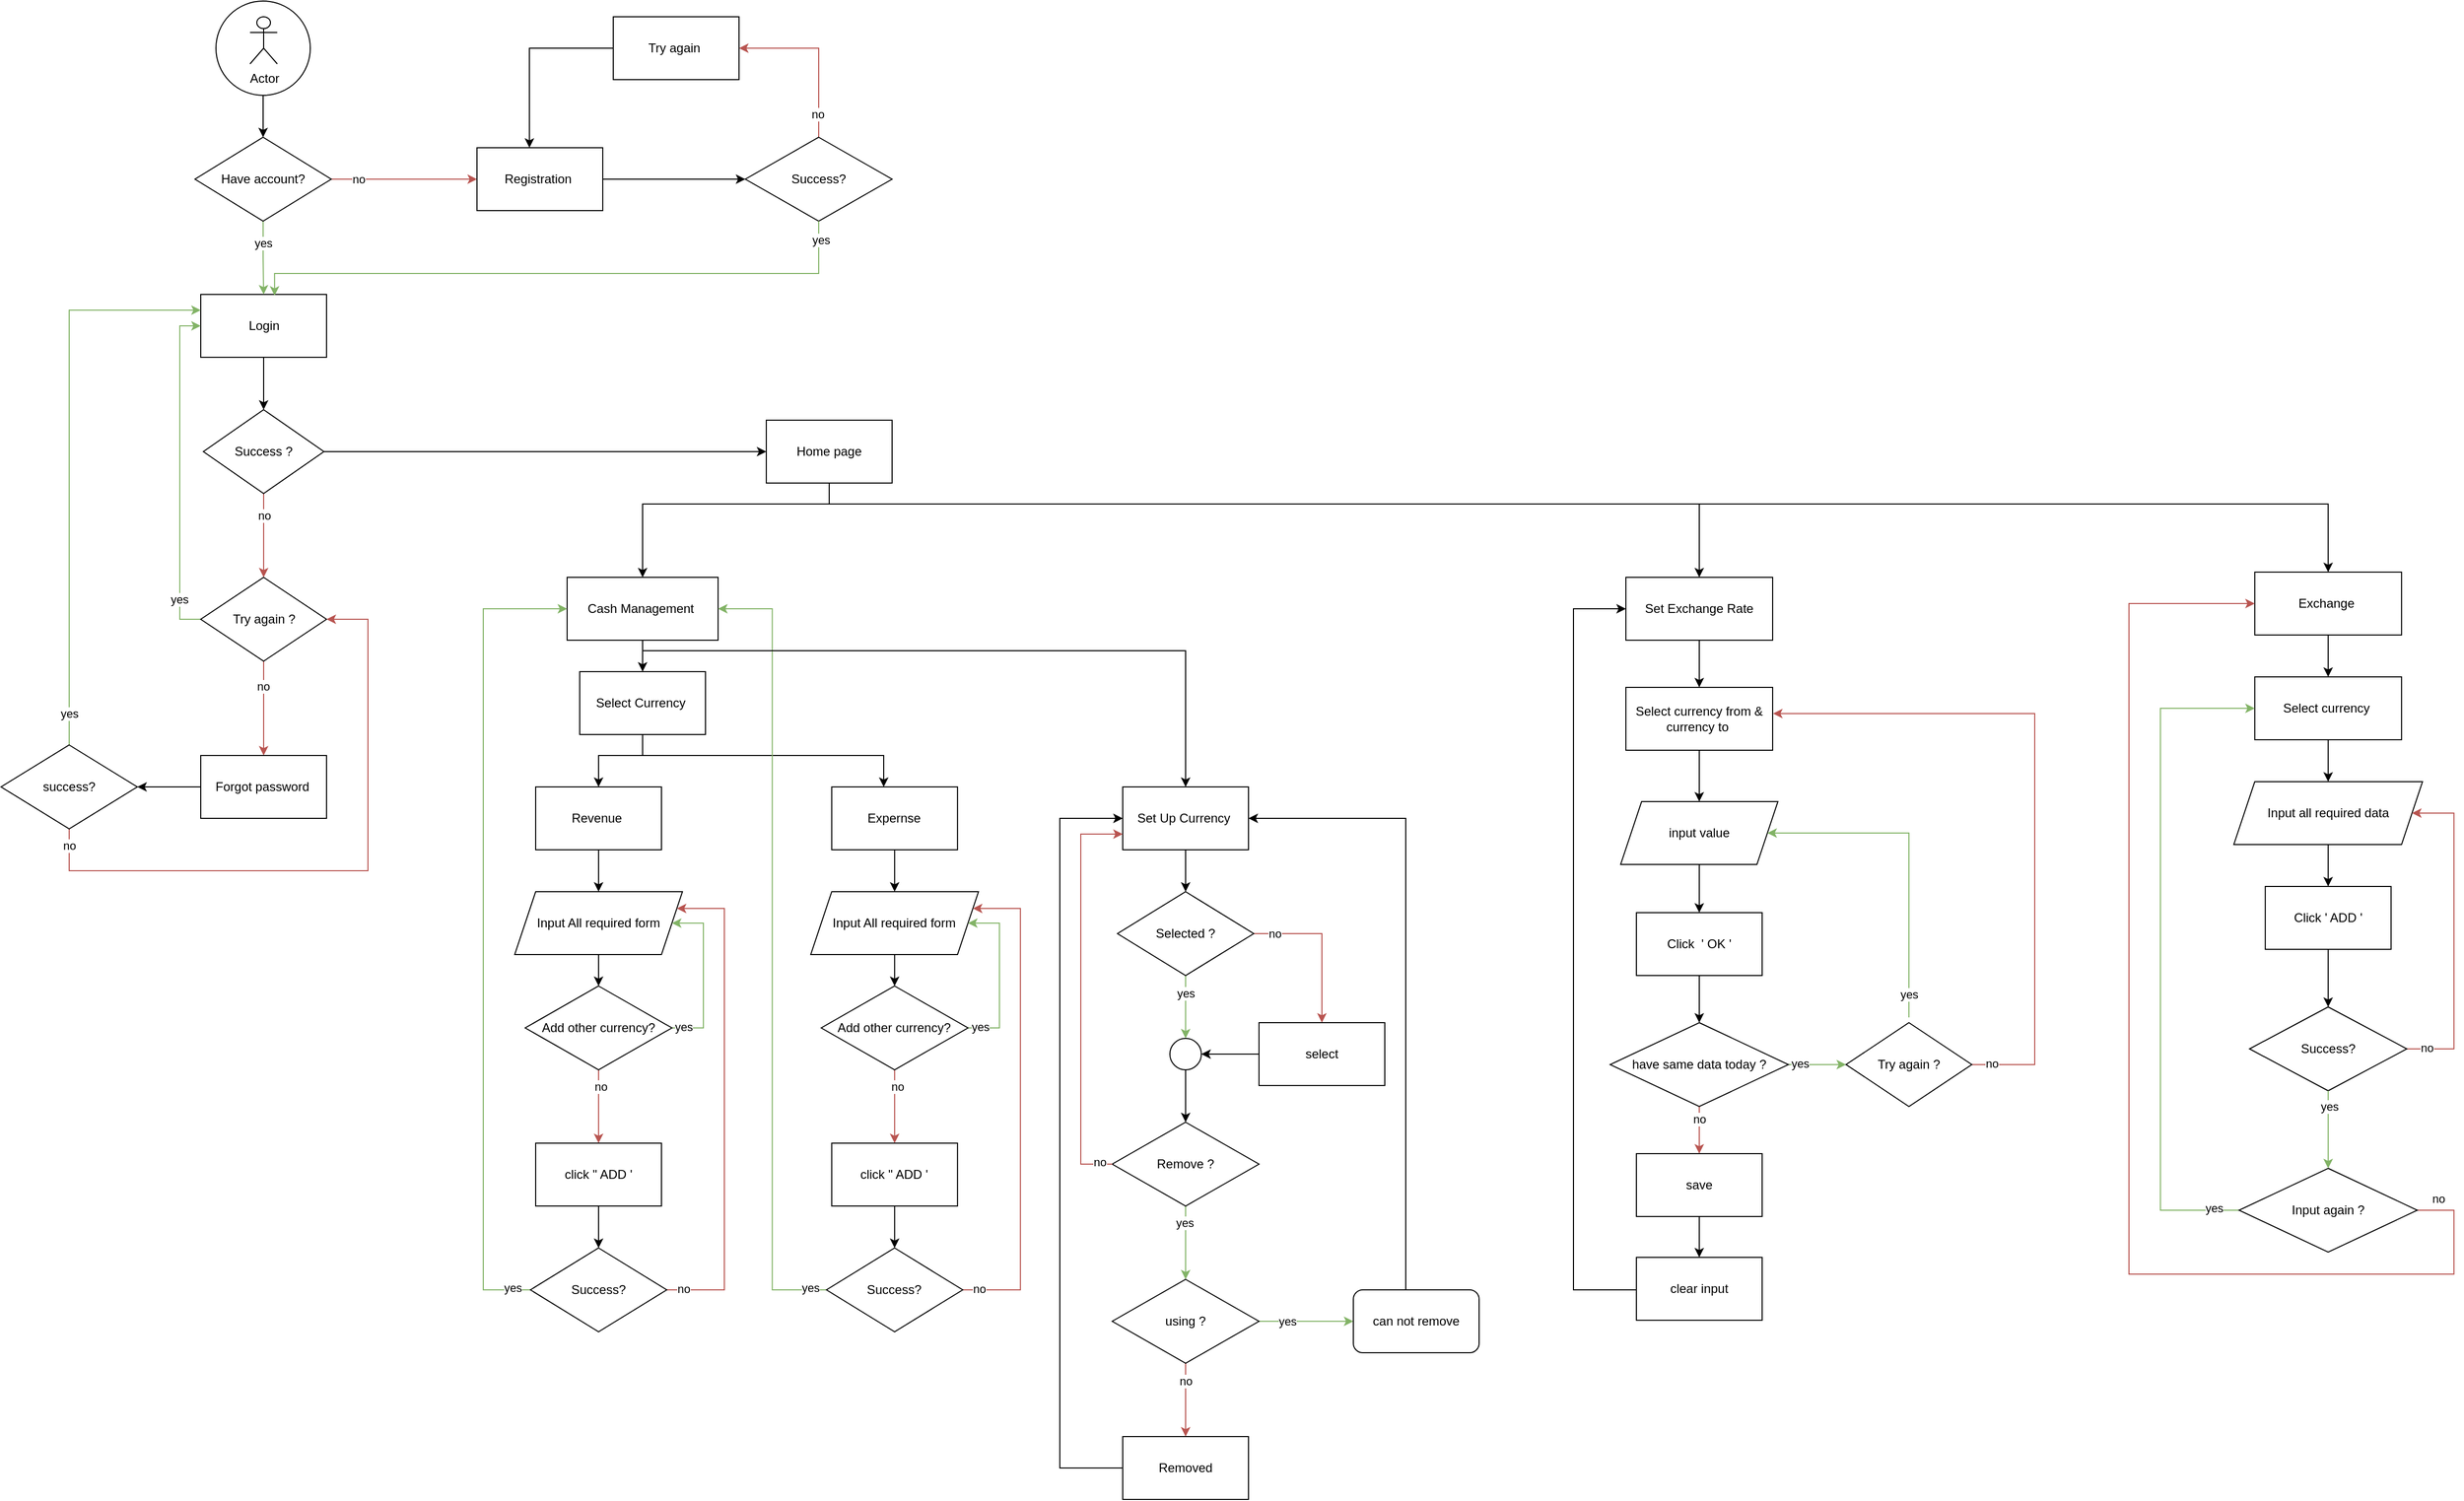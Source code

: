 <mxfile version="22.1.21" type="github">
  <diagram name="Page-1" id="sFdaFdxDaXIZGCfl0hoK">
    <mxGraphModel dx="3033" dy="1206" grid="1" gridSize="10" guides="1" tooltips="1" connect="1" arrows="1" fold="1" page="1" pageScale="1" pageWidth="827" pageHeight="1169" math="0" shadow="0">
      <root>
        <mxCell id="0" />
        <mxCell id="1" parent="0" />
        <mxCell id="cbAIEBdqqNmtDcaVRpag-26" style="edgeStyle=orthogonalEdgeStyle;rounded=0;orthogonalLoop=1;jettySize=auto;html=1;entryX=0.5;entryY=0;entryDx=0;entryDy=0;" parent="1" source="v3WD2MxnCzHF7l0SVA99-8" target="cbAIEBdqqNmtDcaVRpag-25" edge="1">
          <mxGeometry relative="1" as="geometry" />
        </mxCell>
        <mxCell id="v3WD2MxnCzHF7l0SVA99-8" value="" style="ellipse;whiteSpace=wrap;html=1;aspect=fixed;" parent="1" vertex="1">
          <mxGeometry x="45" y="60" width="90" height="90" as="geometry" />
        </mxCell>
        <mxCell id="cbAIEBdqqNmtDcaVRpag-39" style="edgeStyle=orthogonalEdgeStyle;rounded=0;orthogonalLoop=1;jettySize=auto;html=1;entryX=0.5;entryY=0;entryDx=0;entryDy=0;" parent="1" source="cbAIEBdqqNmtDcaVRpag-8" target="cbAIEBdqqNmtDcaVRpag-38" edge="1">
          <mxGeometry relative="1" as="geometry" />
        </mxCell>
        <mxCell id="cbAIEBdqqNmtDcaVRpag-8" value="Login" style="rounded=0;whiteSpace=wrap;html=1;" parent="1" vertex="1">
          <mxGeometry x="30.5" y="340" width="120" height="60" as="geometry" />
        </mxCell>
        <mxCell id="cbAIEBdqqNmtDcaVRpag-27" value="" style="edgeStyle=orthogonalEdgeStyle;rounded=0;orthogonalLoop=1;jettySize=auto;html=1;fillColor=#d5e8d4;strokeColor=#82b366;" parent="1" source="cbAIEBdqqNmtDcaVRpag-25" target="cbAIEBdqqNmtDcaVRpag-8" edge="1">
          <mxGeometry relative="1" as="geometry" />
        </mxCell>
        <mxCell id="cbAIEBdqqNmtDcaVRpag-62" value="yes" style="edgeLabel;html=1;align=center;verticalAlign=middle;resizable=0;points=[];" parent="cbAIEBdqqNmtDcaVRpag-27" vertex="1" connectable="0">
          <mxGeometry x="-0.734" relative="1" as="geometry">
            <mxPoint y="11" as="offset" />
          </mxGeometry>
        </mxCell>
        <mxCell id="cbAIEBdqqNmtDcaVRpag-29" style="edgeStyle=orthogonalEdgeStyle;rounded=0;orthogonalLoop=1;jettySize=auto;html=1;fillColor=#f8cecc;strokeColor=#b85450;" parent="1" source="cbAIEBdqqNmtDcaVRpag-25" target="cbAIEBdqqNmtDcaVRpag-28" edge="1">
          <mxGeometry relative="1" as="geometry" />
        </mxCell>
        <mxCell id="cbAIEBdqqNmtDcaVRpag-61" value="no" style="edgeLabel;html=1;align=center;verticalAlign=middle;resizable=0;points=[];" parent="cbAIEBdqqNmtDcaVRpag-29" vertex="1" connectable="0">
          <mxGeometry x="0.089" relative="1" as="geometry">
            <mxPoint x="-50" as="offset" />
          </mxGeometry>
        </mxCell>
        <mxCell id="cbAIEBdqqNmtDcaVRpag-25" value="Have account?" style="rhombus;whiteSpace=wrap;html=1;" parent="1" vertex="1">
          <mxGeometry x="25" y="190" width="130" height="80" as="geometry" />
        </mxCell>
        <mxCell id="cbAIEBdqqNmtDcaVRpag-32" style="edgeStyle=orthogonalEdgeStyle;rounded=0;orthogonalLoop=1;jettySize=auto;html=1;entryX=0;entryY=0.5;entryDx=0;entryDy=0;" parent="1" source="cbAIEBdqqNmtDcaVRpag-28" target="cbAIEBdqqNmtDcaVRpag-30" edge="1">
          <mxGeometry relative="1" as="geometry" />
        </mxCell>
        <mxCell id="cbAIEBdqqNmtDcaVRpag-28" value="Registration&amp;nbsp;" style="rounded=0;whiteSpace=wrap;html=1;" parent="1" vertex="1">
          <mxGeometry x="294" y="200" width="120" height="60" as="geometry" />
        </mxCell>
        <mxCell id="cbAIEBdqqNmtDcaVRpag-71" style="edgeStyle=orthogonalEdgeStyle;rounded=0;orthogonalLoop=1;jettySize=auto;html=1;entryX=1;entryY=0.5;entryDx=0;entryDy=0;exitX=0.5;exitY=0;exitDx=0;exitDy=0;fillColor=#f8cecc;strokeColor=#b85450;" parent="1" source="cbAIEBdqqNmtDcaVRpag-30" target="cbAIEBdqqNmtDcaVRpag-65" edge="1">
          <mxGeometry relative="1" as="geometry">
            <Array as="points">
              <mxPoint x="620" y="105" />
            </Array>
          </mxGeometry>
        </mxCell>
        <mxCell id="cbAIEBdqqNmtDcaVRpag-72" value="no" style="edgeLabel;html=1;align=center;verticalAlign=middle;resizable=0;points=[];" parent="cbAIEBdqqNmtDcaVRpag-71" vertex="1" connectable="0">
          <mxGeometry x="-0.721" y="1" relative="1" as="geometry">
            <mxPoint as="offset" />
          </mxGeometry>
        </mxCell>
        <mxCell id="cbAIEBdqqNmtDcaVRpag-30" value="Success?" style="rhombus;whiteSpace=wrap;html=1;" parent="1" vertex="1">
          <mxGeometry x="550" y="190" width="140" height="80" as="geometry" />
        </mxCell>
        <mxCell id="JdCSDH2BRABHnU54pqJm-101" style="edgeStyle=orthogonalEdgeStyle;rounded=0;orthogonalLoop=1;jettySize=auto;html=1;entryX=0.5;entryY=0;entryDx=0;entryDy=0;" parent="1" source="cbAIEBdqqNmtDcaVRpag-36" target="JdCSDH2BRABHnU54pqJm-100" edge="1">
          <mxGeometry relative="1" as="geometry">
            <Array as="points">
              <mxPoint x="630" y="540" />
              <mxPoint x="1460" y="540" />
            </Array>
          </mxGeometry>
        </mxCell>
        <mxCell id="whP2paZGUyevdQq-Gnzt-37" style="edgeStyle=orthogonalEdgeStyle;rounded=0;orthogonalLoop=1;jettySize=auto;html=1;entryX=0.5;entryY=0;entryDx=0;entryDy=0;" edge="1" parent="1" source="cbAIEBdqqNmtDcaVRpag-36" target="whP2paZGUyevdQq-Gnzt-36">
          <mxGeometry relative="1" as="geometry">
            <Array as="points">
              <mxPoint x="630" y="540" />
              <mxPoint x="2060" y="540" />
            </Array>
          </mxGeometry>
        </mxCell>
        <mxCell id="cbAIEBdqqNmtDcaVRpag-36" value="Home page" style="rounded=0;whiteSpace=wrap;html=1;" parent="1" vertex="1">
          <mxGeometry x="570" y="460" width="120" height="60" as="geometry" />
        </mxCell>
        <mxCell id="cbAIEBdqqNmtDcaVRpag-78" style="edgeStyle=orthogonalEdgeStyle;rounded=0;orthogonalLoop=1;jettySize=auto;html=1;entryX=0.5;entryY=0;entryDx=0;entryDy=0;fillColor=#f8cecc;strokeColor=#b85450;" parent="1" source="cbAIEBdqqNmtDcaVRpag-38" target="cbAIEBdqqNmtDcaVRpag-44" edge="1">
          <mxGeometry relative="1" as="geometry" />
        </mxCell>
        <mxCell id="cbAIEBdqqNmtDcaVRpag-79" value="no&lt;br&gt;" style="edgeLabel;html=1;align=center;verticalAlign=middle;resizable=0;points=[];" parent="cbAIEBdqqNmtDcaVRpag-78" vertex="1" connectable="0">
          <mxGeometry x="-0.617" y="-2" relative="1" as="geometry">
            <mxPoint x="2" y="5" as="offset" />
          </mxGeometry>
        </mxCell>
        <mxCell id="cbAIEBdqqNmtDcaVRpag-90" style="edgeStyle=orthogonalEdgeStyle;rounded=0;orthogonalLoop=1;jettySize=auto;html=1;" parent="1" source="cbAIEBdqqNmtDcaVRpag-38" target="cbAIEBdqqNmtDcaVRpag-36" edge="1">
          <mxGeometry relative="1" as="geometry" />
        </mxCell>
        <mxCell id="cbAIEBdqqNmtDcaVRpag-38" value="Success ?" style="rhombus;whiteSpace=wrap;html=1;" parent="1" vertex="1">
          <mxGeometry x="33" y="450" width="115" height="80" as="geometry" />
        </mxCell>
        <mxCell id="cbAIEBdqqNmtDcaVRpag-48" style="edgeStyle=orthogonalEdgeStyle;rounded=0;orthogonalLoop=1;jettySize=auto;html=1;entryX=0;entryY=0.5;entryDx=0;entryDy=0;exitX=0;exitY=0.5;exitDx=0;exitDy=0;fillColor=#d5e8d4;strokeColor=#82b366;" parent="1" source="cbAIEBdqqNmtDcaVRpag-44" target="cbAIEBdqqNmtDcaVRpag-8" edge="1">
          <mxGeometry relative="1" as="geometry">
            <mxPoint x="-20" y="640" as="targetPoint" />
          </mxGeometry>
        </mxCell>
        <mxCell id="cbAIEBdqqNmtDcaVRpag-82" value="yes" style="edgeLabel;html=1;align=center;verticalAlign=middle;resizable=0;points=[];" parent="cbAIEBdqqNmtDcaVRpag-48" vertex="1" connectable="0">
          <mxGeometry x="-0.659" y="-3" relative="1" as="geometry">
            <mxPoint x="-4" y="15" as="offset" />
          </mxGeometry>
        </mxCell>
        <mxCell id="cbAIEBdqqNmtDcaVRpag-50" style="edgeStyle=orthogonalEdgeStyle;rounded=0;orthogonalLoop=1;jettySize=auto;html=1;entryX=0.5;entryY=0;entryDx=0;entryDy=0;fillColor=#f8cecc;strokeColor=#b85450;" parent="1" source="cbAIEBdqqNmtDcaVRpag-44" target="cbAIEBdqqNmtDcaVRpag-49" edge="1">
          <mxGeometry relative="1" as="geometry" />
        </mxCell>
        <mxCell id="cbAIEBdqqNmtDcaVRpag-87" value="no" style="edgeLabel;html=1;align=center;verticalAlign=middle;resizable=0;points=[];" parent="cbAIEBdqqNmtDcaVRpag-50" vertex="1" connectable="0">
          <mxGeometry x="-0.479" y="-1" relative="1" as="geometry">
            <mxPoint as="offset" />
          </mxGeometry>
        </mxCell>
        <mxCell id="cbAIEBdqqNmtDcaVRpag-44" value="Try again ?" style="rhombus;whiteSpace=wrap;html=1;" parent="1" vertex="1">
          <mxGeometry x="30.5" y="610" width="120" height="80" as="geometry" />
        </mxCell>
        <mxCell id="cbAIEBdqqNmtDcaVRpag-81" style="edgeStyle=orthogonalEdgeStyle;rounded=0;orthogonalLoop=1;jettySize=auto;html=1;entryX=1;entryY=0.5;entryDx=0;entryDy=0;" parent="1" source="cbAIEBdqqNmtDcaVRpag-49" target="cbAIEBdqqNmtDcaVRpag-51" edge="1">
          <mxGeometry relative="1" as="geometry" />
        </mxCell>
        <mxCell id="cbAIEBdqqNmtDcaVRpag-49" value="Forgot password&amp;nbsp;" style="rounded=0;whiteSpace=wrap;html=1;" parent="1" vertex="1">
          <mxGeometry x="30.5" y="780" width="120" height="60" as="geometry" />
        </mxCell>
        <mxCell id="cbAIEBdqqNmtDcaVRpag-83" style="edgeStyle=orthogonalEdgeStyle;rounded=0;orthogonalLoop=1;jettySize=auto;html=1;entryX=1;entryY=0.5;entryDx=0;entryDy=0;fillColor=#f8cecc;strokeColor=#b85450;" parent="1" source="cbAIEBdqqNmtDcaVRpag-51" target="cbAIEBdqqNmtDcaVRpag-44" edge="1">
          <mxGeometry relative="1" as="geometry">
            <Array as="points">
              <mxPoint x="-95" y="890" />
              <mxPoint x="190" y="890" />
              <mxPoint x="190" y="650" />
            </Array>
          </mxGeometry>
        </mxCell>
        <mxCell id="cbAIEBdqqNmtDcaVRpag-84" value="no" style="edgeLabel;html=1;align=center;verticalAlign=middle;resizable=0;points=[];" parent="cbAIEBdqqNmtDcaVRpag-83" vertex="1" connectable="0">
          <mxGeometry x="-0.732" relative="1" as="geometry">
            <mxPoint x="-41" y="-24" as="offset" />
          </mxGeometry>
        </mxCell>
        <mxCell id="cbAIEBdqqNmtDcaVRpag-85" style="edgeStyle=orthogonalEdgeStyle;rounded=0;orthogonalLoop=1;jettySize=auto;html=1;entryX=0;entryY=0.25;entryDx=0;entryDy=0;fillColor=#d5e8d4;strokeColor=#82b366;" parent="1" source="cbAIEBdqqNmtDcaVRpag-51" target="cbAIEBdqqNmtDcaVRpag-8" edge="1">
          <mxGeometry relative="1" as="geometry">
            <Array as="points">
              <mxPoint x="-95" y="355" />
            </Array>
          </mxGeometry>
        </mxCell>
        <mxCell id="cbAIEBdqqNmtDcaVRpag-86" value="yes" style="edgeLabel;html=1;align=center;verticalAlign=middle;resizable=0;points=[];" parent="cbAIEBdqqNmtDcaVRpag-85" vertex="1" connectable="0">
          <mxGeometry x="-0.879" y="4" relative="1" as="geometry">
            <mxPoint x="4" y="2" as="offset" />
          </mxGeometry>
        </mxCell>
        <mxCell id="cbAIEBdqqNmtDcaVRpag-51" value="success?" style="rhombus;whiteSpace=wrap;html=1;" parent="1" vertex="1">
          <mxGeometry x="-160" y="770" width="130" height="80" as="geometry" />
        </mxCell>
        <mxCell id="cbAIEBdqqNmtDcaVRpag-65" value="Try again&amp;nbsp;" style="rounded=0;whiteSpace=wrap;html=1;" parent="1" vertex="1">
          <mxGeometry x="424" y="75" width="120" height="60" as="geometry" />
        </mxCell>
        <mxCell id="cbAIEBdqqNmtDcaVRpag-68" style="edgeStyle=orthogonalEdgeStyle;rounded=0;orthogonalLoop=1;jettySize=auto;html=1;entryX=0.417;entryY=0;entryDx=0;entryDy=0;entryPerimeter=0;" parent="1" source="cbAIEBdqqNmtDcaVRpag-65" target="cbAIEBdqqNmtDcaVRpag-28" edge="1">
          <mxGeometry relative="1" as="geometry" />
        </mxCell>
        <mxCell id="cbAIEBdqqNmtDcaVRpag-88" style="edgeStyle=orthogonalEdgeStyle;rounded=0;orthogonalLoop=1;jettySize=auto;html=1;entryX=0.587;entryY=0.019;entryDx=0;entryDy=0;entryPerimeter=0;fillColor=#d5e8d4;strokeColor=#82b366;" parent="1" source="cbAIEBdqqNmtDcaVRpag-30" target="cbAIEBdqqNmtDcaVRpag-8" edge="1">
          <mxGeometry relative="1" as="geometry">
            <Array as="points">
              <mxPoint x="620" y="320" />
              <mxPoint x="100" y="320" />
            </Array>
          </mxGeometry>
        </mxCell>
        <mxCell id="cbAIEBdqqNmtDcaVRpag-89" value="yes" style="edgeLabel;html=1;align=center;verticalAlign=middle;resizable=0;points=[];" parent="cbAIEBdqqNmtDcaVRpag-88" vertex="1" connectable="0">
          <mxGeometry x="-0.94" y="2" relative="1" as="geometry">
            <mxPoint as="offset" />
          </mxGeometry>
        </mxCell>
        <mxCell id="JdCSDH2BRABHnU54pqJm-3" value="Actor" style="shape=umlActor;verticalLabelPosition=bottom;verticalAlign=top;html=1;outlineConnect=0;" parent="1" vertex="1">
          <mxGeometry x="77.5" y="75" width="26" height="45" as="geometry" />
        </mxCell>
        <mxCell id="JdCSDH2BRABHnU54pqJm-9" style="edgeStyle=orthogonalEdgeStyle;rounded=0;orthogonalLoop=1;jettySize=auto;html=1;entryX=0.5;entryY=0;entryDx=0;entryDy=0;" parent="1" source="JdCSDH2BRABHnU54pqJm-4" target="JdCSDH2BRABHnU54pqJm-8" edge="1">
          <mxGeometry relative="1" as="geometry" />
        </mxCell>
        <mxCell id="JdCSDH2BRABHnU54pqJm-4" value="Cash Management&amp;nbsp;" style="rounded=0;whiteSpace=wrap;html=1;" parent="1" vertex="1">
          <mxGeometry x="380" y="610" width="144" height="60" as="geometry" />
        </mxCell>
        <mxCell id="JdCSDH2BRABHnU54pqJm-7" value="" style="edgeStyle=orthogonalEdgeStyle;rounded=0;orthogonalLoop=1;jettySize=auto;html=1;entryX=0.5;entryY=0;entryDx=0;entryDy=0;" parent="1" source="cbAIEBdqqNmtDcaVRpag-36" target="JdCSDH2BRABHnU54pqJm-4" edge="1">
          <mxGeometry relative="1" as="geometry">
            <mxPoint x="630" y="530" as="sourcePoint" />
            <mxPoint x="452.0" y="560" as="targetPoint" />
            <Array as="points">
              <mxPoint x="630" y="540" />
              <mxPoint x="452" y="540" />
            </Array>
          </mxGeometry>
        </mxCell>
        <mxCell id="JdCSDH2BRABHnU54pqJm-12" style="edgeStyle=orthogonalEdgeStyle;rounded=0;orthogonalLoop=1;jettySize=auto;html=1;entryX=0.5;entryY=0;entryDx=0;entryDy=0;" parent="1" source="JdCSDH2BRABHnU54pqJm-8" target="JdCSDH2BRABHnU54pqJm-11" edge="1">
          <mxGeometry relative="1" as="geometry">
            <Array as="points">
              <mxPoint x="452" y="780" />
              <mxPoint x="410" y="780" />
            </Array>
          </mxGeometry>
        </mxCell>
        <mxCell id="JdCSDH2BRABHnU54pqJm-47" style="edgeStyle=orthogonalEdgeStyle;rounded=0;orthogonalLoop=1;jettySize=auto;html=1;" parent="1" source="JdCSDH2BRABHnU54pqJm-8" target="JdCSDH2BRABHnU54pqJm-32" edge="1">
          <mxGeometry relative="1" as="geometry">
            <Array as="points">
              <mxPoint x="452" y="780" />
              <mxPoint x="682" y="780" />
            </Array>
          </mxGeometry>
        </mxCell>
        <mxCell id="JdCSDH2BRABHnU54pqJm-8" value="Select Currency&amp;nbsp;" style="rounded=0;whiteSpace=wrap;html=1;" parent="1" vertex="1">
          <mxGeometry x="392" y="700" width="120" height="60" as="geometry" />
        </mxCell>
        <mxCell id="JdCSDH2BRABHnU54pqJm-14" style="edgeStyle=orthogonalEdgeStyle;rounded=0;orthogonalLoop=1;jettySize=auto;html=1;" parent="1" source="JdCSDH2BRABHnU54pqJm-11" target="JdCSDH2BRABHnU54pqJm-13" edge="1">
          <mxGeometry relative="1" as="geometry" />
        </mxCell>
        <mxCell id="JdCSDH2BRABHnU54pqJm-11" value="Revenue&amp;nbsp;" style="rounded=0;whiteSpace=wrap;html=1;" parent="1" vertex="1">
          <mxGeometry x="350" y="810" width="120" height="60" as="geometry" />
        </mxCell>
        <mxCell id="JdCSDH2BRABHnU54pqJm-17" style="edgeStyle=orthogonalEdgeStyle;rounded=0;orthogonalLoop=1;jettySize=auto;html=1;entryX=0.5;entryY=0;entryDx=0;entryDy=0;" parent="1" source="JdCSDH2BRABHnU54pqJm-13" target="JdCSDH2BRABHnU54pqJm-15" edge="1">
          <mxGeometry relative="1" as="geometry" />
        </mxCell>
        <mxCell id="JdCSDH2BRABHnU54pqJm-13" value="Input All required form" style="shape=parallelogram;perimeter=parallelogramPerimeter;whiteSpace=wrap;html=1;fixedSize=1;" parent="1" vertex="1">
          <mxGeometry x="330" y="910" width="160" height="60" as="geometry" />
        </mxCell>
        <mxCell id="JdCSDH2BRABHnU54pqJm-18" style="edgeStyle=orthogonalEdgeStyle;rounded=0;orthogonalLoop=1;jettySize=auto;html=1;entryX=1;entryY=0.5;entryDx=0;entryDy=0;exitX=1;exitY=0.5;exitDx=0;exitDy=0;fillColor=#d5e8d4;strokeColor=#82b366;" parent="1" source="JdCSDH2BRABHnU54pqJm-15" target="JdCSDH2BRABHnU54pqJm-13" edge="1">
          <mxGeometry relative="1" as="geometry">
            <Array as="points">
              <mxPoint x="510" y="1040" />
              <mxPoint x="510" y="940" />
            </Array>
          </mxGeometry>
        </mxCell>
        <mxCell id="JdCSDH2BRABHnU54pqJm-19" value="yes" style="edgeLabel;html=1;align=center;verticalAlign=middle;resizable=0;points=[];" parent="JdCSDH2BRABHnU54pqJm-18" vertex="1" connectable="0">
          <mxGeometry x="-0.872" relative="1" as="geometry">
            <mxPoint x="1" y="-1" as="offset" />
          </mxGeometry>
        </mxCell>
        <mxCell id="JdCSDH2BRABHnU54pqJm-21" value="" style="edgeStyle=orthogonalEdgeStyle;rounded=0;orthogonalLoop=1;jettySize=auto;html=1;fillColor=#f8cecc;strokeColor=#b85450;" parent="1" source="JdCSDH2BRABHnU54pqJm-15" target="JdCSDH2BRABHnU54pqJm-20" edge="1">
          <mxGeometry relative="1" as="geometry" />
        </mxCell>
        <mxCell id="JdCSDH2BRABHnU54pqJm-26" value="no" style="edgeLabel;html=1;align=center;verticalAlign=middle;resizable=0;points=[];" parent="JdCSDH2BRABHnU54pqJm-21" vertex="1" connectable="0">
          <mxGeometry x="-0.546" y="2" relative="1" as="geometry">
            <mxPoint as="offset" />
          </mxGeometry>
        </mxCell>
        <mxCell id="JdCSDH2BRABHnU54pqJm-15" value="Add other currency?" style="rhombus;whiteSpace=wrap;html=1;" parent="1" vertex="1">
          <mxGeometry x="340" y="1000" width="140" height="80" as="geometry" />
        </mxCell>
        <mxCell id="JdCSDH2BRABHnU54pqJm-25" style="edgeStyle=orthogonalEdgeStyle;rounded=0;orthogonalLoop=1;jettySize=auto;html=1;entryX=0.5;entryY=0;entryDx=0;entryDy=0;" parent="1" source="JdCSDH2BRABHnU54pqJm-20" target="JdCSDH2BRABHnU54pqJm-22" edge="1">
          <mxGeometry relative="1" as="geometry" />
        </mxCell>
        <mxCell id="JdCSDH2BRABHnU54pqJm-20" value="click &quot; ADD &#39;" style="rounded=0;whiteSpace=wrap;html=1;" parent="1" vertex="1">
          <mxGeometry x="350" y="1150" width="120" height="60" as="geometry" />
        </mxCell>
        <mxCell id="JdCSDH2BRABHnU54pqJm-27" style="edgeStyle=orthogonalEdgeStyle;rounded=0;orthogonalLoop=1;jettySize=auto;html=1;entryX=1;entryY=0.25;entryDx=0;entryDy=0;fillColor=#f8cecc;strokeColor=#b85450;" parent="1" source="JdCSDH2BRABHnU54pqJm-22" target="JdCSDH2BRABHnU54pqJm-13" edge="1">
          <mxGeometry relative="1" as="geometry">
            <Array as="points">
              <mxPoint x="530" y="1290" />
              <mxPoint x="530" y="926" />
            </Array>
          </mxGeometry>
        </mxCell>
        <mxCell id="JdCSDH2BRABHnU54pqJm-28" value="no" style="edgeLabel;html=1;align=center;verticalAlign=middle;resizable=0;points=[];" parent="JdCSDH2BRABHnU54pqJm-27" vertex="1" connectable="0">
          <mxGeometry x="-0.933" y="1" relative="1" as="geometry">
            <mxPoint as="offset" />
          </mxGeometry>
        </mxCell>
        <mxCell id="JdCSDH2BRABHnU54pqJm-29" style="edgeStyle=orthogonalEdgeStyle;rounded=0;orthogonalLoop=1;jettySize=auto;html=1;entryX=0;entryY=0.5;entryDx=0;entryDy=0;fillColor=#d5e8d4;strokeColor=#82b366;" parent="1" source="JdCSDH2BRABHnU54pqJm-22" target="JdCSDH2BRABHnU54pqJm-4" edge="1">
          <mxGeometry relative="1" as="geometry">
            <Array as="points">
              <mxPoint x="300" y="1290" />
              <mxPoint x="300" y="640" />
            </Array>
            <mxPoint x="439.75" y="572.25" as="targetPoint" />
          </mxGeometry>
        </mxCell>
        <mxCell id="JdCSDH2BRABHnU54pqJm-30" value="yes" style="edgeLabel;html=1;align=center;verticalAlign=middle;resizable=0;points=[];" parent="JdCSDH2BRABHnU54pqJm-29" vertex="1" connectable="0">
          <mxGeometry x="-0.956" relative="1" as="geometry">
            <mxPoint y="-2" as="offset" />
          </mxGeometry>
        </mxCell>
        <mxCell id="JdCSDH2BRABHnU54pqJm-22" value="Success?" style="rhombus;whiteSpace=wrap;html=1;" parent="1" vertex="1">
          <mxGeometry x="345" y="1250" width="130" height="80" as="geometry" />
        </mxCell>
        <mxCell id="JdCSDH2BRABHnU54pqJm-31" style="edgeStyle=orthogonalEdgeStyle;rounded=0;orthogonalLoop=1;jettySize=auto;html=1;" parent="1" source="JdCSDH2BRABHnU54pqJm-32" target="JdCSDH2BRABHnU54pqJm-34" edge="1">
          <mxGeometry relative="1" as="geometry" />
        </mxCell>
        <mxCell id="JdCSDH2BRABHnU54pqJm-32" value="Expernse" style="rounded=0;whiteSpace=wrap;html=1;" parent="1" vertex="1">
          <mxGeometry x="632.41" y="810" width="120" height="60" as="geometry" />
        </mxCell>
        <mxCell id="JdCSDH2BRABHnU54pqJm-33" style="edgeStyle=orthogonalEdgeStyle;rounded=0;orthogonalLoop=1;jettySize=auto;html=1;entryX=0.5;entryY=0;entryDx=0;entryDy=0;" parent="1" source="JdCSDH2BRABHnU54pqJm-34" target="JdCSDH2BRABHnU54pqJm-39" edge="1">
          <mxGeometry relative="1" as="geometry" />
        </mxCell>
        <mxCell id="JdCSDH2BRABHnU54pqJm-34" value="Input All required form" style="shape=parallelogram;perimeter=parallelogramPerimeter;whiteSpace=wrap;html=1;fixedSize=1;" parent="1" vertex="1">
          <mxGeometry x="612.41" y="910" width="160" height="60" as="geometry" />
        </mxCell>
        <mxCell id="JdCSDH2BRABHnU54pqJm-35" style="edgeStyle=orthogonalEdgeStyle;rounded=0;orthogonalLoop=1;jettySize=auto;html=1;entryX=1;entryY=0.5;entryDx=0;entryDy=0;exitX=1;exitY=0.5;exitDx=0;exitDy=0;fillColor=#d5e8d4;strokeColor=#82b366;" parent="1" source="JdCSDH2BRABHnU54pqJm-39" target="JdCSDH2BRABHnU54pqJm-34" edge="1">
          <mxGeometry relative="1" as="geometry">
            <Array as="points">
              <mxPoint x="792.41" y="1040" />
              <mxPoint x="792.41" y="940" />
            </Array>
          </mxGeometry>
        </mxCell>
        <mxCell id="JdCSDH2BRABHnU54pqJm-36" value="yes" style="edgeLabel;html=1;align=center;verticalAlign=middle;resizable=0;points=[];" parent="JdCSDH2BRABHnU54pqJm-35" vertex="1" connectable="0">
          <mxGeometry x="-0.872" relative="1" as="geometry">
            <mxPoint x="1" y="-1" as="offset" />
          </mxGeometry>
        </mxCell>
        <mxCell id="JdCSDH2BRABHnU54pqJm-37" value="" style="edgeStyle=orthogonalEdgeStyle;rounded=0;orthogonalLoop=1;jettySize=auto;html=1;fillColor=#f8cecc;strokeColor=#b85450;" parent="1" source="JdCSDH2BRABHnU54pqJm-39" target="JdCSDH2BRABHnU54pqJm-41" edge="1">
          <mxGeometry relative="1" as="geometry" />
        </mxCell>
        <mxCell id="JdCSDH2BRABHnU54pqJm-38" value="no" style="edgeLabel;html=1;align=center;verticalAlign=middle;resizable=0;points=[];" parent="JdCSDH2BRABHnU54pqJm-37" vertex="1" connectable="0">
          <mxGeometry x="-0.546" y="2" relative="1" as="geometry">
            <mxPoint as="offset" />
          </mxGeometry>
        </mxCell>
        <mxCell id="JdCSDH2BRABHnU54pqJm-39" value="Add other currency?" style="rhombus;whiteSpace=wrap;html=1;" parent="1" vertex="1">
          <mxGeometry x="622.41" y="1000" width="140" height="80" as="geometry" />
        </mxCell>
        <mxCell id="JdCSDH2BRABHnU54pqJm-40" style="edgeStyle=orthogonalEdgeStyle;rounded=0;orthogonalLoop=1;jettySize=auto;html=1;entryX=0.5;entryY=0;entryDx=0;entryDy=0;" parent="1" source="JdCSDH2BRABHnU54pqJm-41" target="JdCSDH2BRABHnU54pqJm-45" edge="1">
          <mxGeometry relative="1" as="geometry" />
        </mxCell>
        <mxCell id="JdCSDH2BRABHnU54pqJm-41" value="click &quot; ADD &#39;" style="rounded=0;whiteSpace=wrap;html=1;" parent="1" vertex="1">
          <mxGeometry x="632.41" y="1150" width="120" height="60" as="geometry" />
        </mxCell>
        <mxCell id="JdCSDH2BRABHnU54pqJm-42" style="edgeStyle=orthogonalEdgeStyle;rounded=0;orthogonalLoop=1;jettySize=auto;html=1;entryX=1;entryY=0.25;entryDx=0;entryDy=0;fillColor=#f8cecc;strokeColor=#b85450;" parent="1" source="JdCSDH2BRABHnU54pqJm-45" target="JdCSDH2BRABHnU54pqJm-34" edge="1">
          <mxGeometry relative="1" as="geometry">
            <Array as="points">
              <mxPoint x="812.41" y="1290" />
              <mxPoint x="812.41" y="926" />
            </Array>
          </mxGeometry>
        </mxCell>
        <mxCell id="JdCSDH2BRABHnU54pqJm-43" value="no" style="edgeLabel;html=1;align=center;verticalAlign=middle;resizable=0;points=[];" parent="JdCSDH2BRABHnU54pqJm-42" vertex="1" connectable="0">
          <mxGeometry x="-0.933" y="1" relative="1" as="geometry">
            <mxPoint as="offset" />
          </mxGeometry>
        </mxCell>
        <mxCell id="JdCSDH2BRABHnU54pqJm-46" style="edgeStyle=orthogonalEdgeStyle;rounded=0;orthogonalLoop=1;jettySize=auto;html=1;entryX=1;entryY=0.5;entryDx=0;entryDy=0;fillColor=#d5e8d4;strokeColor=#82b366;" parent="1" source="JdCSDH2BRABHnU54pqJm-45" target="JdCSDH2BRABHnU54pqJm-4" edge="1">
          <mxGeometry relative="1" as="geometry">
            <mxPoint x="464.25" y="572.25" as="targetPoint" />
          </mxGeometry>
        </mxCell>
        <mxCell id="whP2paZGUyevdQq-Gnzt-6" value="yes" style="edgeLabel;html=1;align=center;verticalAlign=middle;resizable=0;points=[];" vertex="1" connectable="0" parent="JdCSDH2BRABHnU54pqJm-46">
          <mxGeometry x="-0.96" relative="1" as="geometry">
            <mxPoint x="-1" y="-2" as="offset" />
          </mxGeometry>
        </mxCell>
        <mxCell id="JdCSDH2BRABHnU54pqJm-45" value="Success?" style="rhombus;whiteSpace=wrap;html=1;" parent="1" vertex="1">
          <mxGeometry x="627.41" y="1250" width="130" height="80" as="geometry" />
        </mxCell>
        <mxCell id="JdCSDH2BRABHnU54pqJm-66" style="edgeStyle=orthogonalEdgeStyle;rounded=0;orthogonalLoop=1;jettySize=auto;html=1;entryX=0.5;entryY=0;entryDx=0;entryDy=0;" parent="1" source="JdCSDH2BRABHnU54pqJm-63" target="JdCSDH2BRABHnU54pqJm-65" edge="1">
          <mxGeometry relative="1" as="geometry" />
        </mxCell>
        <mxCell id="JdCSDH2BRABHnU54pqJm-63" value="Set Up Currency&amp;nbsp;" style="rounded=0;whiteSpace=wrap;html=1;" parent="1" vertex="1">
          <mxGeometry x="910.0" y="810" width="120" height="60" as="geometry" />
        </mxCell>
        <mxCell id="JdCSDH2BRABHnU54pqJm-68" style="edgeStyle=orthogonalEdgeStyle;rounded=0;orthogonalLoop=1;jettySize=auto;html=1;fillColor=#f8cecc;strokeColor=#b85450;" parent="1" source="JdCSDH2BRABHnU54pqJm-65" target="JdCSDH2BRABHnU54pqJm-67" edge="1">
          <mxGeometry relative="1" as="geometry" />
        </mxCell>
        <mxCell id="JdCSDH2BRABHnU54pqJm-69" value="no" style="edgeLabel;html=1;align=center;verticalAlign=middle;resizable=0;points=[];" parent="JdCSDH2BRABHnU54pqJm-68" vertex="1" connectable="0">
          <mxGeometry x="-0.743" relative="1" as="geometry">
            <mxPoint as="offset" />
          </mxGeometry>
        </mxCell>
        <mxCell id="JdCSDH2BRABHnU54pqJm-72" style="edgeStyle=orthogonalEdgeStyle;rounded=0;orthogonalLoop=1;jettySize=auto;html=1;fillColor=#d5e8d4;strokeColor=#82b366;" parent="1" source="JdCSDH2BRABHnU54pqJm-65" edge="1">
          <mxGeometry relative="1" as="geometry">
            <mxPoint x="970" y="1050" as="targetPoint" />
          </mxGeometry>
        </mxCell>
        <mxCell id="JdCSDH2BRABHnU54pqJm-73" value="yes" style="edgeLabel;html=1;align=center;verticalAlign=middle;resizable=0;points=[];" parent="JdCSDH2BRABHnU54pqJm-72" vertex="1" connectable="0">
          <mxGeometry x="-0.447" relative="1" as="geometry">
            <mxPoint as="offset" />
          </mxGeometry>
        </mxCell>
        <mxCell id="JdCSDH2BRABHnU54pqJm-65" value="Selected ?" style="rhombus;whiteSpace=wrap;html=1;" parent="1" vertex="1">
          <mxGeometry x="905" y="910" width="130" height="80" as="geometry" />
        </mxCell>
        <mxCell id="JdCSDH2BRABHnU54pqJm-83" style="edgeStyle=orthogonalEdgeStyle;rounded=0;orthogonalLoop=1;jettySize=auto;html=1;entryX=1;entryY=0.5;entryDx=0;entryDy=0;" parent="1" source="JdCSDH2BRABHnU54pqJm-67" target="JdCSDH2BRABHnU54pqJm-76" edge="1">
          <mxGeometry relative="1" as="geometry" />
        </mxCell>
        <mxCell id="JdCSDH2BRABHnU54pqJm-67" value="select&lt;br&gt;" style="rounded=0;whiteSpace=wrap;html=1;" parent="1" vertex="1">
          <mxGeometry x="1040" y="1035" width="120" height="60" as="geometry" />
        </mxCell>
        <mxCell id="JdCSDH2BRABHnU54pqJm-75" style="edgeStyle=orthogonalEdgeStyle;rounded=0;orthogonalLoop=1;jettySize=auto;html=1;" parent="1" source="JdCSDH2BRABHnU54pqJm-76" target="JdCSDH2BRABHnU54pqJm-74" edge="1">
          <mxGeometry relative="1" as="geometry" />
        </mxCell>
        <mxCell id="JdCSDH2BRABHnU54pqJm-89" style="edgeStyle=orthogonalEdgeStyle;rounded=0;orthogonalLoop=1;jettySize=auto;html=1;entryX=0.5;entryY=0;entryDx=0;entryDy=0;fillColor=#d5e8d4;strokeColor=#82b366;" parent="1" source="JdCSDH2BRABHnU54pqJm-74" target="JdCSDH2BRABHnU54pqJm-88" edge="1">
          <mxGeometry relative="1" as="geometry" />
        </mxCell>
        <mxCell id="JdCSDH2BRABHnU54pqJm-90" value="yes" style="edgeLabel;html=1;align=center;verticalAlign=middle;resizable=0;points=[];" parent="JdCSDH2BRABHnU54pqJm-89" vertex="1" connectable="0">
          <mxGeometry x="-0.556" y="-1" relative="1" as="geometry">
            <mxPoint as="offset" />
          </mxGeometry>
        </mxCell>
        <mxCell id="JdCSDH2BRABHnU54pqJm-74" value="Remove ?" style="rhombus;whiteSpace=wrap;html=1;" parent="1" vertex="1">
          <mxGeometry x="900" y="1130" width="140" height="80" as="geometry" />
        </mxCell>
        <mxCell id="JdCSDH2BRABHnU54pqJm-76" value="" style="ellipse;whiteSpace=wrap;html=1;aspect=fixed;" parent="1" vertex="1">
          <mxGeometry x="955" y="1050" width="30" height="30" as="geometry" />
        </mxCell>
        <mxCell id="JdCSDH2BRABHnU54pqJm-81" value="" style="edgeStyle=orthogonalEdgeStyle;rounded=0;orthogonalLoop=1;jettySize=auto;html=1;entryX=0.5;entryY=0;entryDx=0;entryDy=0;exitX=0.5;exitY=1;exitDx=0;exitDy=0;" parent="1" source="JdCSDH2BRABHnU54pqJm-4" target="JdCSDH2BRABHnU54pqJm-63" edge="1">
          <mxGeometry relative="1" as="geometry">
            <mxPoint x="524" y="640" as="sourcePoint" />
            <mxPoint x="990" y="745.5" as="targetPoint" />
            <Array as="points">
              <mxPoint x="452" y="680" />
              <mxPoint x="970" y="680" />
            </Array>
          </mxGeometry>
        </mxCell>
        <mxCell id="JdCSDH2BRABHnU54pqJm-92" style="edgeStyle=orthogonalEdgeStyle;rounded=0;orthogonalLoop=1;jettySize=auto;html=1;entryX=0.5;entryY=0;entryDx=0;entryDy=0;fillColor=#f8cecc;strokeColor=#b85450;" parent="1" source="JdCSDH2BRABHnU54pqJm-88" target="JdCSDH2BRABHnU54pqJm-91" edge="1">
          <mxGeometry relative="1" as="geometry" />
        </mxCell>
        <mxCell id="JdCSDH2BRABHnU54pqJm-93" value="no" style="edgeLabel;html=1;align=center;verticalAlign=middle;resizable=0;points=[];" parent="JdCSDH2BRABHnU54pqJm-92" vertex="1" connectable="0">
          <mxGeometry x="-0.535" relative="1" as="geometry">
            <mxPoint as="offset" />
          </mxGeometry>
        </mxCell>
        <mxCell id="JdCSDH2BRABHnU54pqJm-95" style="edgeStyle=orthogonalEdgeStyle;rounded=0;orthogonalLoop=1;jettySize=auto;html=1;entryX=0;entryY=0.5;entryDx=0;entryDy=0;fillColor=#d5e8d4;strokeColor=#82b366;" parent="1" source="JdCSDH2BRABHnU54pqJm-88" target="JdCSDH2BRABHnU54pqJm-94" edge="1">
          <mxGeometry relative="1" as="geometry" />
        </mxCell>
        <mxCell id="JdCSDH2BRABHnU54pqJm-96" value="yes" style="edgeLabel;html=1;align=center;verticalAlign=middle;resizable=0;points=[];" parent="JdCSDH2BRABHnU54pqJm-95" vertex="1" connectable="0">
          <mxGeometry x="-0.415" relative="1" as="geometry">
            <mxPoint as="offset" />
          </mxGeometry>
        </mxCell>
        <mxCell id="JdCSDH2BRABHnU54pqJm-88" value="using ?" style="rhombus;whiteSpace=wrap;html=1;" parent="1" vertex="1">
          <mxGeometry x="900" y="1280" width="140" height="80" as="geometry" />
        </mxCell>
        <mxCell id="JdCSDH2BRABHnU54pqJm-91" value="Removed" style="rounded=0;whiteSpace=wrap;html=1;" parent="1" vertex="1">
          <mxGeometry x="910" y="1430" width="120" height="60" as="geometry" />
        </mxCell>
        <mxCell id="JdCSDH2BRABHnU54pqJm-97" style="edgeStyle=orthogonalEdgeStyle;rounded=0;orthogonalLoop=1;jettySize=auto;html=1;entryX=1;entryY=0.5;entryDx=0;entryDy=0;" parent="1" source="JdCSDH2BRABHnU54pqJm-94" target="JdCSDH2BRABHnU54pqJm-63" edge="1">
          <mxGeometry relative="1" as="geometry">
            <Array as="points">
              <mxPoint x="1180" y="840" />
            </Array>
          </mxGeometry>
        </mxCell>
        <mxCell id="JdCSDH2BRABHnU54pqJm-94" value="can not remove" style="rounded=1;whiteSpace=wrap;html=1;" parent="1" vertex="1">
          <mxGeometry x="1130" y="1290" width="120" height="60" as="geometry" />
        </mxCell>
        <mxCell id="whP2paZGUyevdQq-Gnzt-10" style="edgeStyle=orthogonalEdgeStyle;rounded=0;orthogonalLoop=1;jettySize=auto;html=1;entryX=0.5;entryY=0;entryDx=0;entryDy=0;" edge="1" parent="1" source="JdCSDH2BRABHnU54pqJm-100" target="whP2paZGUyevdQq-Gnzt-8">
          <mxGeometry relative="1" as="geometry" />
        </mxCell>
        <mxCell id="JdCSDH2BRABHnU54pqJm-100" value="Set Exchange Rate" style="rounded=0;whiteSpace=wrap;html=1;" parent="1" vertex="1">
          <mxGeometry x="1390" y="610" width="140" height="60" as="geometry" />
        </mxCell>
        <mxCell id="whP2paZGUyevdQq-Gnzt-2" value="" style="edgeStyle=orthogonalEdgeStyle;rounded=0;orthogonalLoop=1;jettySize=auto;html=1;fillColor=#f8cecc;strokeColor=#b85450;entryX=0;entryY=0.75;entryDx=0;entryDy=0;" edge="1" parent="1" source="JdCSDH2BRABHnU54pqJm-74" target="JdCSDH2BRABHnU54pqJm-63">
          <mxGeometry relative="1" as="geometry">
            <mxPoint x="870" y="885" as="targetPoint" />
            <Array as="points">
              <mxPoint x="870" y="1170" />
              <mxPoint x="870" y="855" />
            </Array>
            <mxPoint x="900" y="1170" as="sourcePoint" />
          </mxGeometry>
        </mxCell>
        <mxCell id="whP2paZGUyevdQq-Gnzt-3" value="no" style="edgeLabel;html=1;align=center;verticalAlign=middle;resizable=0;points=[];" vertex="1" connectable="0" parent="whP2paZGUyevdQq-Gnzt-2">
          <mxGeometry x="-0.934" relative="1" as="geometry">
            <mxPoint y="-2" as="offset" />
          </mxGeometry>
        </mxCell>
        <mxCell id="whP2paZGUyevdQq-Gnzt-4" value="" style="edgeStyle=orthogonalEdgeStyle;rounded=0;orthogonalLoop=1;jettySize=auto;html=1;entryX=0;entryY=0.5;entryDx=0;entryDy=0;" edge="1" parent="1" source="JdCSDH2BRABHnU54pqJm-91" target="JdCSDH2BRABHnU54pqJm-63">
          <mxGeometry relative="1" as="geometry">
            <Array as="points">
              <mxPoint x="850" y="1460" />
              <mxPoint x="850" y="840" />
            </Array>
            <mxPoint x="910" y="1460" as="sourcePoint" />
            <mxPoint x="840" y="885" as="targetPoint" />
          </mxGeometry>
        </mxCell>
        <mxCell id="whP2paZGUyevdQq-Gnzt-8" value="Select currency from &amp;amp; currency to&amp;nbsp;" style="rounded=0;whiteSpace=wrap;html=1;" vertex="1" parent="1">
          <mxGeometry x="1390" y="715" width="140" height="60" as="geometry" />
        </mxCell>
        <mxCell id="whP2paZGUyevdQq-Gnzt-14" style="edgeStyle=orthogonalEdgeStyle;rounded=0;orthogonalLoop=1;jettySize=auto;html=1;" edge="1" parent="1" source="whP2paZGUyevdQq-Gnzt-9" target="whP2paZGUyevdQq-Gnzt-13">
          <mxGeometry relative="1" as="geometry" />
        </mxCell>
        <mxCell id="whP2paZGUyevdQq-Gnzt-9" value="input value" style="shape=parallelogram;perimeter=parallelogramPerimeter;whiteSpace=wrap;html=1;fixedSize=1;" vertex="1" parent="1">
          <mxGeometry x="1385" y="824" width="150" height="60" as="geometry" />
        </mxCell>
        <mxCell id="whP2paZGUyevdQq-Gnzt-12" style="edgeStyle=orthogonalEdgeStyle;rounded=0;orthogonalLoop=1;jettySize=auto;html=1;" edge="1" parent="1" source="whP2paZGUyevdQq-Gnzt-8" target="whP2paZGUyevdQq-Gnzt-9">
          <mxGeometry relative="1" as="geometry">
            <mxPoint x="1460" y="820" as="targetPoint" />
          </mxGeometry>
        </mxCell>
        <mxCell id="whP2paZGUyevdQq-Gnzt-16" style="edgeStyle=orthogonalEdgeStyle;rounded=0;orthogonalLoop=1;jettySize=auto;html=1;entryX=0.5;entryY=0;entryDx=0;entryDy=0;" edge="1" parent="1" source="whP2paZGUyevdQq-Gnzt-13" target="whP2paZGUyevdQq-Gnzt-15">
          <mxGeometry relative="1" as="geometry" />
        </mxCell>
        <mxCell id="whP2paZGUyevdQq-Gnzt-13" value="Click&amp;nbsp; &#39; OK &#39;" style="rounded=0;whiteSpace=wrap;html=1;" vertex="1" parent="1">
          <mxGeometry x="1400" y="930" width="120" height="60" as="geometry" />
        </mxCell>
        <mxCell id="whP2paZGUyevdQq-Gnzt-19" style="edgeStyle=orthogonalEdgeStyle;rounded=0;orthogonalLoop=1;jettySize=auto;html=1;entryX=0.5;entryY=0;entryDx=0;entryDy=0;fillColor=#f8cecc;strokeColor=#b85450;" edge="1" parent="1" source="whP2paZGUyevdQq-Gnzt-15" target="whP2paZGUyevdQq-Gnzt-17">
          <mxGeometry relative="1" as="geometry" />
        </mxCell>
        <mxCell id="whP2paZGUyevdQq-Gnzt-20" value="no" style="edgeLabel;html=1;align=center;verticalAlign=middle;resizable=0;points=[];" vertex="1" connectable="0" parent="whP2paZGUyevdQq-Gnzt-19">
          <mxGeometry x="-0.46" relative="1" as="geometry">
            <mxPoint as="offset" />
          </mxGeometry>
        </mxCell>
        <mxCell id="whP2paZGUyevdQq-Gnzt-26" style="edgeStyle=orthogonalEdgeStyle;rounded=0;orthogonalLoop=1;jettySize=auto;html=1;fillColor=#d5e8d4;strokeColor=#82b366;" edge="1" parent="1" source="whP2paZGUyevdQq-Gnzt-15" target="whP2paZGUyevdQq-Gnzt-25">
          <mxGeometry relative="1" as="geometry" />
        </mxCell>
        <mxCell id="whP2paZGUyevdQq-Gnzt-27" value="yes" style="edgeLabel;html=1;align=center;verticalAlign=middle;resizable=0;points=[];" vertex="1" connectable="0" parent="whP2paZGUyevdQq-Gnzt-26">
          <mxGeometry x="-0.623" y="1" relative="1" as="geometry">
            <mxPoint as="offset" />
          </mxGeometry>
        </mxCell>
        <mxCell id="whP2paZGUyevdQq-Gnzt-15" value="have same data today ?" style="rhombus;whiteSpace=wrap;html=1;" vertex="1" parent="1">
          <mxGeometry x="1375" y="1035" width="170" height="80" as="geometry" />
        </mxCell>
        <mxCell id="whP2paZGUyevdQq-Gnzt-21" style="edgeStyle=orthogonalEdgeStyle;rounded=0;orthogonalLoop=1;jettySize=auto;html=1;entryX=0;entryY=0.5;entryDx=0;entryDy=0;exitX=0;exitY=0.5;exitDx=0;exitDy=0;" edge="1" parent="1" source="whP2paZGUyevdQq-Gnzt-29" target="JdCSDH2BRABHnU54pqJm-100">
          <mxGeometry relative="1" as="geometry">
            <Array as="points">
              <mxPoint x="1400" y="1290" />
              <mxPoint x="1340" y="1290" />
              <mxPoint x="1340" y="640" />
            </Array>
          </mxGeometry>
        </mxCell>
        <mxCell id="whP2paZGUyevdQq-Gnzt-30" style="edgeStyle=orthogonalEdgeStyle;rounded=0;orthogonalLoop=1;jettySize=auto;html=1;" edge="1" parent="1" source="whP2paZGUyevdQq-Gnzt-17" target="whP2paZGUyevdQq-Gnzt-29">
          <mxGeometry relative="1" as="geometry" />
        </mxCell>
        <mxCell id="whP2paZGUyevdQq-Gnzt-17" value="save" style="rounded=0;whiteSpace=wrap;html=1;" vertex="1" parent="1">
          <mxGeometry x="1400" y="1160" width="120" height="60" as="geometry" />
        </mxCell>
        <mxCell id="whP2paZGUyevdQq-Gnzt-28" style="edgeStyle=orthogonalEdgeStyle;rounded=0;orthogonalLoop=1;jettySize=auto;html=1;entryX=1;entryY=0.5;entryDx=0;entryDy=0;fillColor=#d5e8d4;strokeColor=#82b366;" edge="1" parent="1" target="whP2paZGUyevdQq-Gnzt-9">
          <mxGeometry relative="1" as="geometry">
            <mxPoint x="1660" y="1030" as="sourcePoint" />
            <Array as="points">
              <mxPoint x="1660" y="854" />
            </Array>
          </mxGeometry>
        </mxCell>
        <mxCell id="whP2paZGUyevdQq-Gnzt-31" value="yes" style="edgeLabel;html=1;align=center;verticalAlign=middle;resizable=0;points=[];" vertex="1" connectable="0" parent="whP2paZGUyevdQq-Gnzt-28">
          <mxGeometry x="-0.859" relative="1" as="geometry">
            <mxPoint as="offset" />
          </mxGeometry>
        </mxCell>
        <mxCell id="whP2paZGUyevdQq-Gnzt-33" style="edgeStyle=orthogonalEdgeStyle;rounded=0;orthogonalLoop=1;jettySize=auto;html=1;fillColor=#f8cecc;strokeColor=#b85450;entryX=1.003;entryY=0.407;entryDx=0;entryDy=0;entryPerimeter=0;" edge="1" parent="1" source="whP2paZGUyevdQq-Gnzt-25" target="whP2paZGUyevdQq-Gnzt-8">
          <mxGeometry relative="1" as="geometry">
            <mxPoint x="1530" y="640" as="targetPoint" />
            <Array as="points">
              <mxPoint x="1780" y="1075" />
              <mxPoint x="1780" y="740" />
              <mxPoint x="1530" y="740" />
            </Array>
          </mxGeometry>
        </mxCell>
        <mxCell id="whP2paZGUyevdQq-Gnzt-34" value="no" style="edgeLabel;html=1;align=center;verticalAlign=middle;resizable=0;points=[];" vertex="1" connectable="0" parent="whP2paZGUyevdQq-Gnzt-33">
          <mxGeometry x="-0.942" y="1" relative="1" as="geometry">
            <mxPoint as="offset" />
          </mxGeometry>
        </mxCell>
        <mxCell id="whP2paZGUyevdQq-Gnzt-25" value="Try again ?" style="rhombus;whiteSpace=wrap;html=1;" vertex="1" parent="1">
          <mxGeometry x="1600" y="1035" width="120" height="80" as="geometry" />
        </mxCell>
        <mxCell id="whP2paZGUyevdQq-Gnzt-29" value="clear input" style="rounded=0;whiteSpace=wrap;html=1;" vertex="1" parent="1">
          <mxGeometry x="1400" y="1259" width="120" height="60" as="geometry" />
        </mxCell>
        <mxCell id="whP2paZGUyevdQq-Gnzt-39" style="edgeStyle=orthogonalEdgeStyle;rounded=0;orthogonalLoop=1;jettySize=auto;html=1;" edge="1" parent="1" source="whP2paZGUyevdQq-Gnzt-36" target="whP2paZGUyevdQq-Gnzt-38">
          <mxGeometry relative="1" as="geometry" />
        </mxCell>
        <mxCell id="whP2paZGUyevdQq-Gnzt-36" value="Exchange&amp;nbsp;" style="rounded=0;whiteSpace=wrap;html=1;" vertex="1" parent="1">
          <mxGeometry x="1989.92" y="605" width="140" height="60" as="geometry" />
        </mxCell>
        <mxCell id="whP2paZGUyevdQq-Gnzt-42" style="edgeStyle=orthogonalEdgeStyle;rounded=0;orthogonalLoop=1;jettySize=auto;html=1;entryX=0.5;entryY=0;entryDx=0;entryDy=0;" edge="1" parent="1" source="whP2paZGUyevdQq-Gnzt-38" target="whP2paZGUyevdQq-Gnzt-40">
          <mxGeometry relative="1" as="geometry" />
        </mxCell>
        <mxCell id="whP2paZGUyevdQq-Gnzt-38" value="Select currency&amp;nbsp;" style="rounded=0;whiteSpace=wrap;html=1;" vertex="1" parent="1">
          <mxGeometry x="1989.92" y="705" width="140" height="60" as="geometry" />
        </mxCell>
        <mxCell id="whP2paZGUyevdQq-Gnzt-44" style="edgeStyle=orthogonalEdgeStyle;rounded=0;orthogonalLoop=1;jettySize=auto;html=1;entryX=0.5;entryY=0;entryDx=0;entryDy=0;" edge="1" parent="1" source="whP2paZGUyevdQq-Gnzt-40" target="whP2paZGUyevdQq-Gnzt-43">
          <mxGeometry relative="1" as="geometry" />
        </mxCell>
        <mxCell id="whP2paZGUyevdQq-Gnzt-40" value="Input all required data" style="shape=parallelogram;perimeter=parallelogramPerimeter;whiteSpace=wrap;html=1;fixedSize=1;" vertex="1" parent="1">
          <mxGeometry x="1969.92" y="805" width="180" height="60" as="geometry" />
        </mxCell>
        <mxCell id="whP2paZGUyevdQq-Gnzt-48" style="edgeStyle=orthogonalEdgeStyle;rounded=0;orthogonalLoop=1;jettySize=auto;html=1;" edge="1" parent="1" source="whP2paZGUyevdQq-Gnzt-43" target="whP2paZGUyevdQq-Gnzt-45">
          <mxGeometry relative="1" as="geometry" />
        </mxCell>
        <mxCell id="whP2paZGUyevdQq-Gnzt-43" value="Click &#39; ADD &#39;" style="rounded=0;whiteSpace=wrap;html=1;" vertex="1" parent="1">
          <mxGeometry x="1999.92" y="905" width="120" height="60" as="geometry" />
        </mxCell>
        <mxCell id="whP2paZGUyevdQq-Gnzt-46" style="edgeStyle=orthogonalEdgeStyle;rounded=0;orthogonalLoop=1;jettySize=auto;html=1;entryX=1;entryY=0.5;entryDx=0;entryDy=0;fillColor=#f8cecc;strokeColor=#b85450;" edge="1" parent="1" source="whP2paZGUyevdQq-Gnzt-45" target="whP2paZGUyevdQq-Gnzt-40">
          <mxGeometry relative="1" as="geometry">
            <Array as="points">
              <mxPoint x="2179.92" y="1060" />
              <mxPoint x="2179.92" y="835" />
            </Array>
          </mxGeometry>
        </mxCell>
        <mxCell id="whP2paZGUyevdQq-Gnzt-47" value="no" style="edgeLabel;html=1;align=center;verticalAlign=middle;resizable=0;points=[];" vertex="1" connectable="0" parent="whP2paZGUyevdQq-Gnzt-46">
          <mxGeometry x="-0.88" y="2" relative="1" as="geometry">
            <mxPoint y="1" as="offset" />
          </mxGeometry>
        </mxCell>
        <mxCell id="whP2paZGUyevdQq-Gnzt-45" value="Success?" style="rhombus;whiteSpace=wrap;html=1;" vertex="1" parent="1">
          <mxGeometry x="1984.92" y="1020" width="150" height="80" as="geometry" />
        </mxCell>
        <mxCell id="whP2paZGUyevdQq-Gnzt-52" style="edgeStyle=orthogonalEdgeStyle;rounded=0;orthogonalLoop=1;jettySize=auto;html=1;entryX=0;entryY=0.5;entryDx=0;entryDy=0;fillColor=#d5e8d4;strokeColor=#82b366;" edge="1" parent="1" source="whP2paZGUyevdQq-Gnzt-49" target="whP2paZGUyevdQq-Gnzt-38">
          <mxGeometry relative="1" as="geometry">
            <Array as="points">
              <mxPoint x="1899.92" y="1214" />
              <mxPoint x="1899.92" y="735" />
            </Array>
          </mxGeometry>
        </mxCell>
        <mxCell id="whP2paZGUyevdQq-Gnzt-53" value="yes" style="edgeLabel;html=1;align=center;verticalAlign=middle;resizable=0;points=[];" vertex="1" connectable="0" parent="whP2paZGUyevdQq-Gnzt-52">
          <mxGeometry x="-0.839" y="-2" relative="1" as="geometry">
            <mxPoint x="28" as="offset" />
          </mxGeometry>
        </mxCell>
        <mxCell id="whP2paZGUyevdQq-Gnzt-54" style="edgeStyle=orthogonalEdgeStyle;rounded=0;orthogonalLoop=1;jettySize=auto;html=1;entryX=0;entryY=0.5;entryDx=0;entryDy=0;fillColor=#f8cecc;strokeColor=#b85450;exitX=1;exitY=0.5;exitDx=0;exitDy=0;" edge="1" parent="1" source="whP2paZGUyevdQq-Gnzt-49" target="whP2paZGUyevdQq-Gnzt-36">
          <mxGeometry relative="1" as="geometry">
            <Array as="points">
              <mxPoint x="2179.92" y="1214" />
              <mxPoint x="2179.92" y="1275" />
              <mxPoint x="1869.92" y="1275" />
              <mxPoint x="1869.92" y="635" />
            </Array>
          </mxGeometry>
        </mxCell>
        <mxCell id="whP2paZGUyevdQq-Gnzt-55" value="no" style="edgeLabel;html=1;align=center;verticalAlign=middle;resizable=0;points=[];" vertex="1" connectable="0" parent="whP2paZGUyevdQq-Gnzt-54">
          <mxGeometry x="-0.895" relative="1" as="geometry">
            <mxPoint x="-15" y="-37" as="offset" />
          </mxGeometry>
        </mxCell>
        <mxCell id="whP2paZGUyevdQq-Gnzt-49" value="Input again ?" style="rhombus;whiteSpace=wrap;html=1;" vertex="1" parent="1">
          <mxGeometry x="1974.92" y="1174" width="170" height="80" as="geometry" />
        </mxCell>
        <mxCell id="whP2paZGUyevdQq-Gnzt-50" style="edgeStyle=orthogonalEdgeStyle;rounded=0;orthogonalLoop=1;jettySize=auto;html=1;fillColor=#d5e8d4;strokeColor=#82b366;" edge="1" parent="1" source="whP2paZGUyevdQq-Gnzt-45" target="whP2paZGUyevdQq-Gnzt-49">
          <mxGeometry relative="1" as="geometry" />
        </mxCell>
        <mxCell id="whP2paZGUyevdQq-Gnzt-51" value="yes" style="edgeLabel;html=1;align=center;verticalAlign=middle;resizable=0;points=[];" vertex="1" connectable="0" parent="whP2paZGUyevdQq-Gnzt-50">
          <mxGeometry x="-0.546" y="1" relative="1" as="geometry">
            <mxPoint y="-2" as="offset" />
          </mxGeometry>
        </mxCell>
      </root>
    </mxGraphModel>
  </diagram>
</mxfile>
